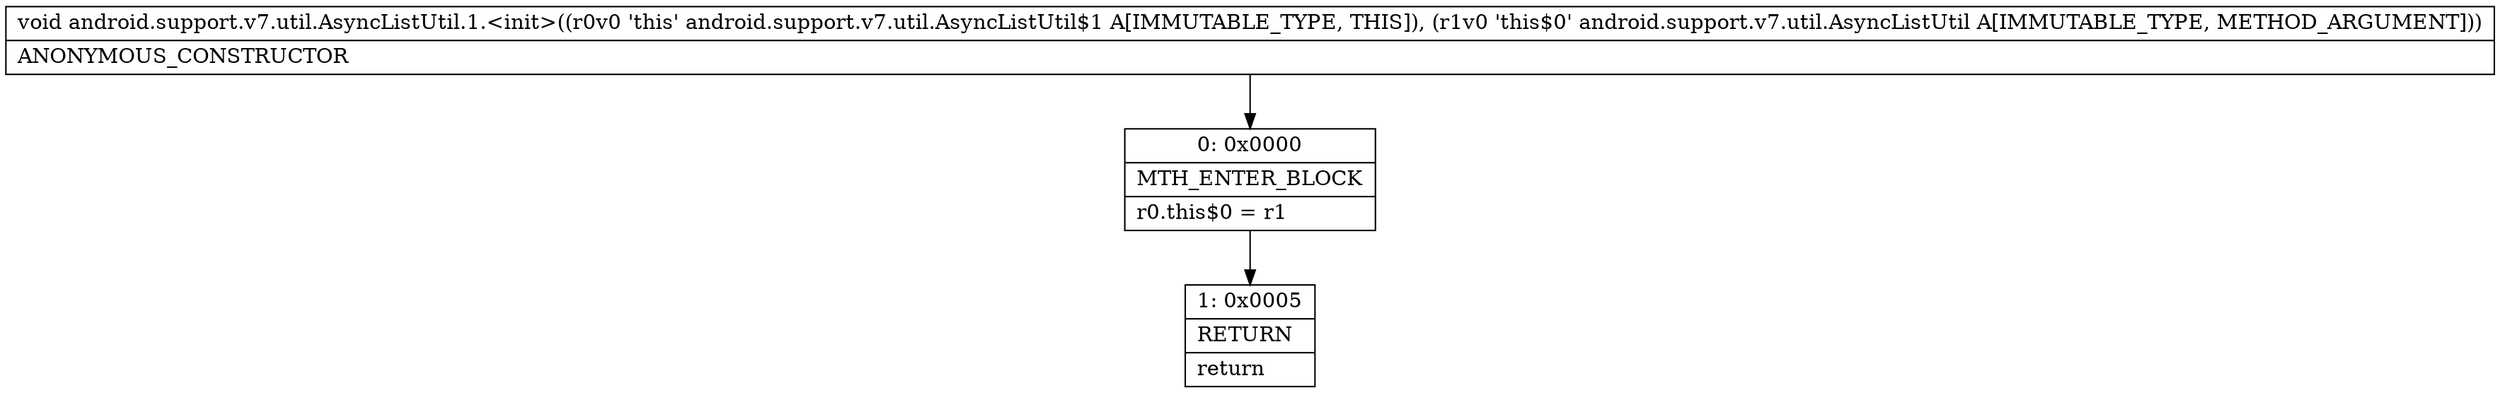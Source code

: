 digraph "CFG forandroid.support.v7.util.AsyncListUtil.1.\<init\>(Landroid\/support\/v7\/util\/AsyncListUtil;)V" {
Node_0 [shape=record,label="{0\:\ 0x0000|MTH_ENTER_BLOCK\l|r0.this$0 = r1\l}"];
Node_1 [shape=record,label="{1\:\ 0x0005|RETURN\l|return\l}"];
MethodNode[shape=record,label="{void android.support.v7.util.AsyncListUtil.1.\<init\>((r0v0 'this' android.support.v7.util.AsyncListUtil$1 A[IMMUTABLE_TYPE, THIS]), (r1v0 'this$0' android.support.v7.util.AsyncListUtil A[IMMUTABLE_TYPE, METHOD_ARGUMENT]))  | ANONYMOUS_CONSTRUCTOR\l}"];
MethodNode -> Node_0;
Node_0 -> Node_1;
}

